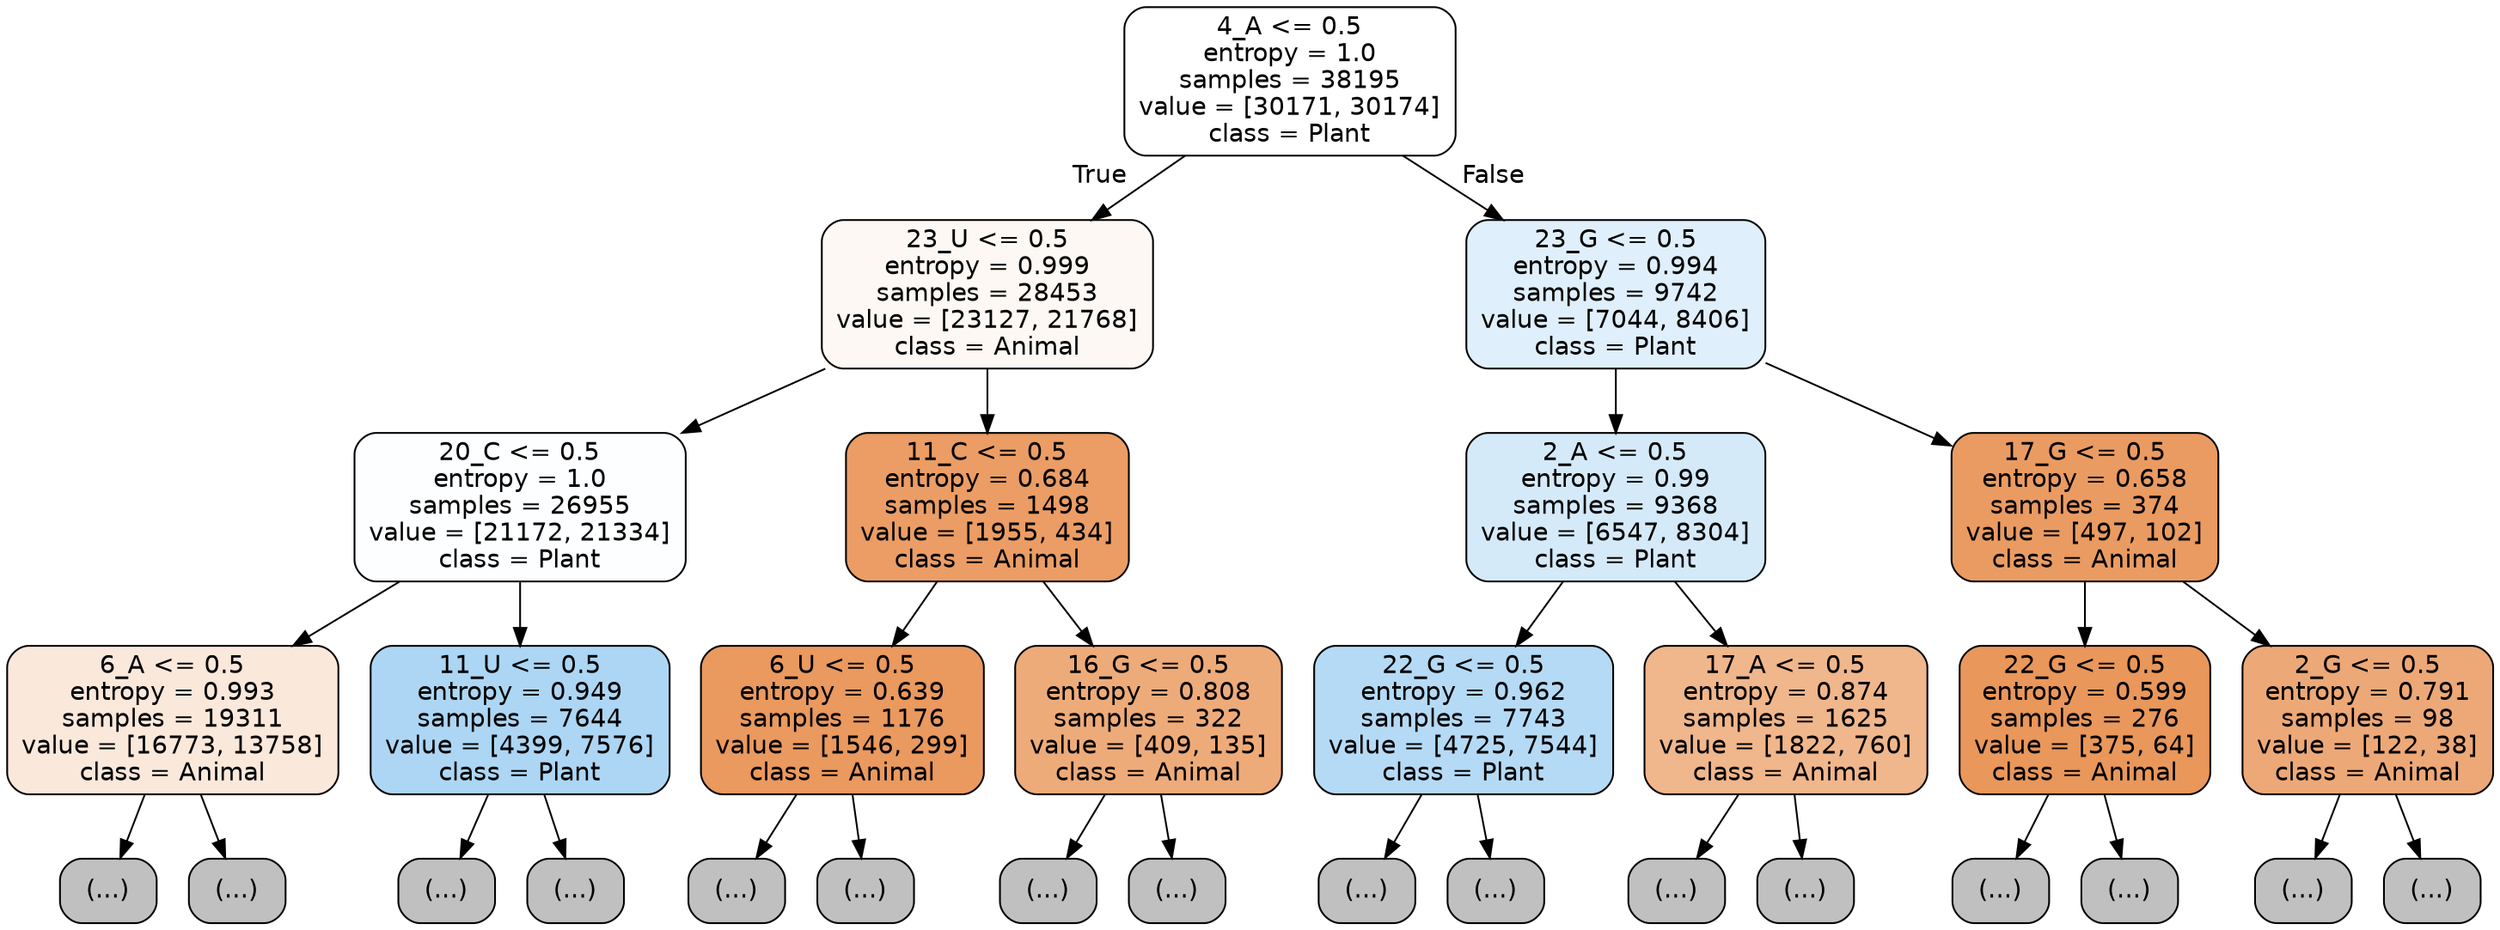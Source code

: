 digraph Tree {
node [shape=box, style="filled, rounded", color="black", fontname="helvetica"] ;
edge [fontname="helvetica"] ;
0 [label="4_A <= 0.5\nentropy = 1.0\nsamples = 38195\nvalue = [30171, 30174]\nclass = Plant", fillcolor="#ffffff"] ;
1 [label="23_U <= 0.5\nentropy = 0.999\nsamples = 28453\nvalue = [23127, 21768]\nclass = Animal", fillcolor="#fdf8f3"] ;
0 -> 1 [labeldistance=2.5, labelangle=45, headlabel="True"] ;
2 [label="20_C <= 0.5\nentropy = 1.0\nsamples = 26955\nvalue = [21172, 21334]\nclass = Plant", fillcolor="#fdfeff"] ;
1 -> 2 ;
3 [label="6_A <= 0.5\nentropy = 0.993\nsamples = 19311\nvalue = [16773, 13758]\nclass = Animal", fillcolor="#fae8db"] ;
2 -> 3 ;
4 [label="(...)", fillcolor="#C0C0C0"] ;
3 -> 4 ;
7247 [label="(...)", fillcolor="#C0C0C0"] ;
3 -> 7247 ;
9562 [label="11_U <= 0.5\nentropy = 0.949\nsamples = 7644\nvalue = [4399, 7576]\nclass = Plant", fillcolor="#acd6f4"] ;
2 -> 9562 ;
9563 [label="(...)", fillcolor="#C0C0C0"] ;
9562 -> 9563 ;
11764 [label="(...)", fillcolor="#C0C0C0"] ;
9562 -> 11764 ;
12609 [label="11_C <= 0.5\nentropy = 0.684\nsamples = 1498\nvalue = [1955, 434]\nclass = Animal", fillcolor="#eb9d65"] ;
1 -> 12609 ;
12610 [label="6_U <= 0.5\nentropy = 0.639\nsamples = 1176\nvalue = [1546, 299]\nclass = Animal", fillcolor="#ea995f"] ;
12609 -> 12610 ;
12611 [label="(...)", fillcolor="#C0C0C0"] ;
12610 -> 12611 ;
12966 [label="(...)", fillcolor="#C0C0C0"] ;
12610 -> 12966 ;
13069 [label="16_G <= 0.5\nentropy = 0.808\nsamples = 322\nvalue = [409, 135]\nclass = Animal", fillcolor="#eeab7a"] ;
12609 -> 13069 ;
13070 [label="(...)", fillcolor="#C0C0C0"] ;
13069 -> 13070 ;
13181 [label="(...)", fillcolor="#C0C0C0"] ;
13069 -> 13181 ;
13196 [label="23_G <= 0.5\nentropy = 0.994\nsamples = 9742\nvalue = [7044, 8406]\nclass = Plant", fillcolor="#dfeffb"] ;
0 -> 13196 [labeldistance=2.5, labelangle=-45, headlabel="False"] ;
13197 [label="2_A <= 0.5\nentropy = 0.99\nsamples = 9368\nvalue = [6547, 8304]\nclass = Plant", fillcolor="#d5eaf9"] ;
13196 -> 13197 ;
13198 [label="22_G <= 0.5\nentropy = 0.962\nsamples = 7743\nvalue = [4725, 7544]\nclass = Plant", fillcolor="#b5daf5"] ;
13197 -> 13198 ;
13199 [label="(...)", fillcolor="#C0C0C0"] ;
13198 -> 13199 ;
15636 [label="(...)", fillcolor="#C0C0C0"] ;
13198 -> 15636 ;
15959 [label="17_A <= 0.5\nentropy = 0.874\nsamples = 1625\nvalue = [1822, 760]\nclass = Animal", fillcolor="#f0b68c"] ;
13197 -> 15959 ;
15960 [label="(...)", fillcolor="#C0C0C0"] ;
15959 -> 15960 ;
16605 [label="(...)", fillcolor="#C0C0C0"] ;
15959 -> 16605 ;
16826 [label="17_G <= 0.5\nentropy = 0.658\nsamples = 374\nvalue = [497, 102]\nclass = Animal", fillcolor="#ea9b62"] ;
13196 -> 16826 ;
16827 [label="22_G <= 0.5\nentropy = 0.599\nsamples = 276\nvalue = [375, 64]\nclass = Animal", fillcolor="#e9975b"] ;
16826 -> 16827 ;
16828 [label="(...)", fillcolor="#C0C0C0"] ;
16827 -> 16828 ;
16887 [label="(...)", fillcolor="#C0C0C0"] ;
16827 -> 16887 ;
16928 [label="2_G <= 0.5\nentropy = 0.791\nsamples = 98\nvalue = [122, 38]\nclass = Animal", fillcolor="#eda877"] ;
16826 -> 16928 ;
16929 [label="(...)", fillcolor="#C0C0C0"] ;
16928 -> 16929 ;
16972 [label="(...)", fillcolor="#C0C0C0"] ;
16928 -> 16972 ;
}